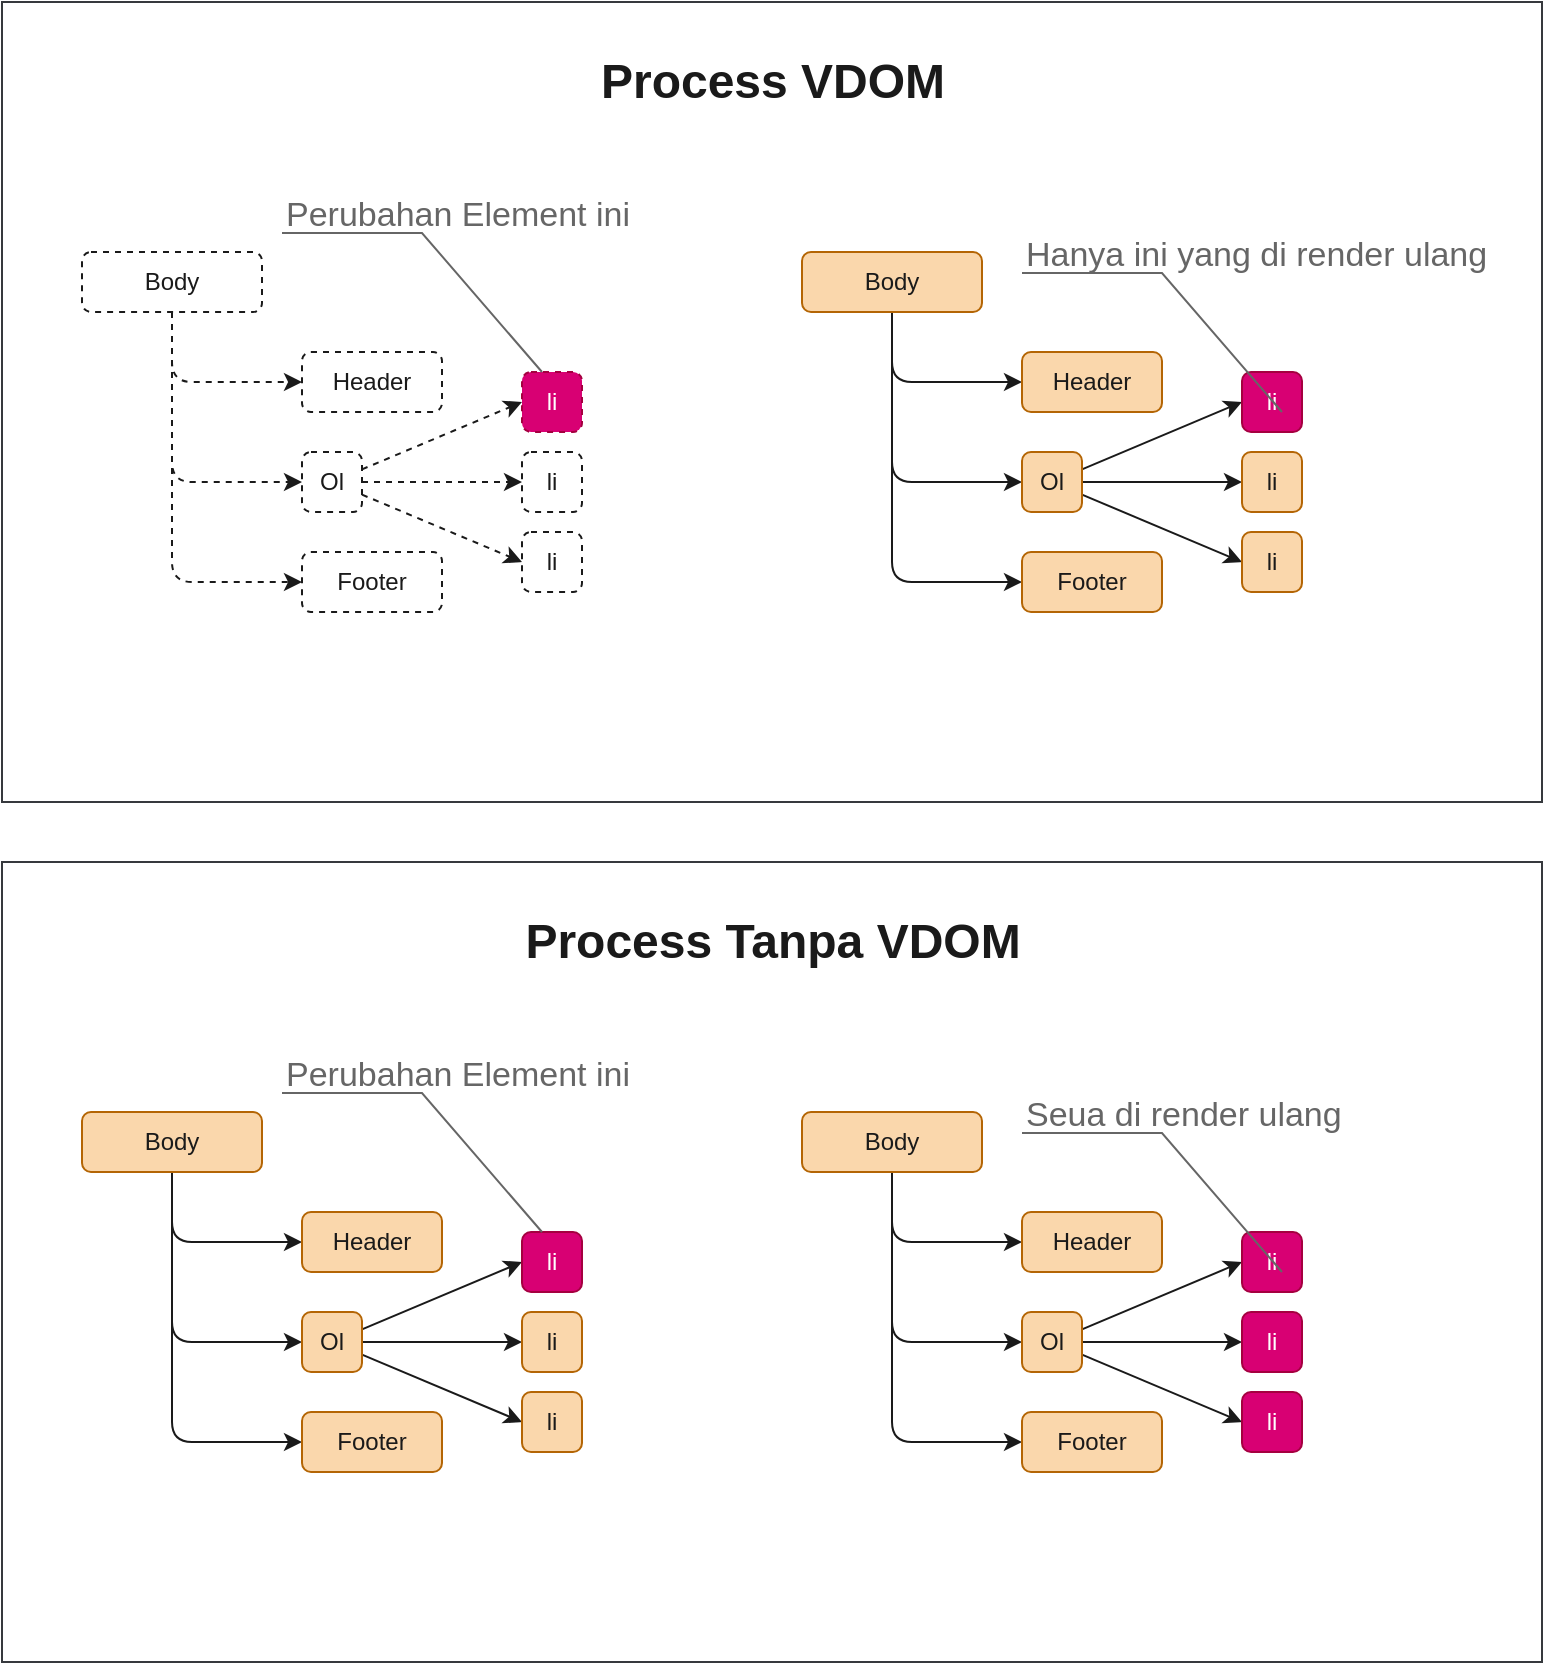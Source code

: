 <mxfile>
    <diagram id="KdoQ8Ii8H-8ctcwJNG7x" name="Page-1">
        <mxGraphModel dx="888" dy="510" grid="1" gridSize="10" guides="1" tooltips="1" connect="1" arrows="1" fold="1" page="1" pageScale="1" pageWidth="850" pageHeight="1100" math="0" shadow="0">
            <root>
                <mxCell id="0"/>
                <mxCell id="1" parent="0"/>
                <mxCell id="2" value="" style="rounded=0;whiteSpace=wrap;html=1;fillColor=#FFFFFF;strokeColor=#36393d;" parent="1" vertex="1">
                    <mxGeometry x="40" y="50" width="770" height="400" as="geometry"/>
                </mxCell>
                <mxCell id="12" style="edgeStyle=none;html=1;entryX=0;entryY=0.5;entryDx=0;entryDy=0;fontColor=#1A1A1A;strokeColor=#1A1A1A;dashed=1;" edge="1" parent="1" source="3" target="4">
                    <mxGeometry relative="1" as="geometry">
                        <Array as="points">
                            <mxPoint x="125" y="240"/>
                        </Array>
                    </mxGeometry>
                </mxCell>
                <mxCell id="14" style="edgeStyle=none;html=1;entryX=0;entryY=0.5;entryDx=0;entryDy=0;strokeColor=#1A1A1A;fontColor=#1A1A1A;dashed=1;" edge="1" parent="1" source="3" target="5">
                    <mxGeometry relative="1" as="geometry">
                        <Array as="points">
                            <mxPoint x="125" y="290"/>
                        </Array>
                    </mxGeometry>
                </mxCell>
                <mxCell id="16" style="edgeStyle=none;html=1;entryX=0;entryY=0.5;entryDx=0;entryDy=0;strokeColor=#1A1A1A;fontColor=#1A1A1A;dashed=1;" edge="1" parent="1" source="3" target="6">
                    <mxGeometry relative="1" as="geometry">
                        <Array as="points">
                            <mxPoint x="125" y="340"/>
                        </Array>
                    </mxGeometry>
                </mxCell>
                <mxCell id="3" value="Body" style="rounded=1;whiteSpace=wrap;html=1;fillColor=none;dashed=1;fontColor=#1A1A1A;strokeColor=#1A1A1A;" vertex="1" parent="1">
                    <mxGeometry x="80" y="175" width="90" height="30" as="geometry"/>
                </mxCell>
                <mxCell id="4" value="Header" style="rounded=1;whiteSpace=wrap;html=1;fillColor=none;dashed=1;fontColor=#1A1A1A;strokeColor=#1A1A1A;" vertex="1" parent="1">
                    <mxGeometry x="190" y="225" width="70" height="30" as="geometry"/>
                </mxCell>
                <mxCell id="17" style="edgeStyle=none;html=1;entryX=0;entryY=0.5;entryDx=0;entryDy=0;strokeColor=#1A1A1A;fontColor=#1A1A1A;dashed=1;" edge="1" parent="1" source="5" target="7">
                    <mxGeometry relative="1" as="geometry"/>
                </mxCell>
                <mxCell id="18" style="edgeStyle=none;html=1;entryX=0;entryY=0.5;entryDx=0;entryDy=0;strokeColor=#1A1A1A;fontColor=#1A1A1A;dashed=1;" edge="1" parent="1" source="5" target="8">
                    <mxGeometry relative="1" as="geometry"/>
                </mxCell>
                <mxCell id="19" style="edgeStyle=none;html=1;entryX=0;entryY=0.5;entryDx=0;entryDy=0;strokeColor=#1A1A1A;fontColor=#1A1A1A;dashed=1;" edge="1" parent="1" source="5" target="9">
                    <mxGeometry relative="1" as="geometry"/>
                </mxCell>
                <mxCell id="5" value="Ol" style="rounded=1;whiteSpace=wrap;html=1;fillColor=none;dashed=1;fontColor=#1A1A1A;strokeColor=#1A1A1A;" vertex="1" parent="1">
                    <mxGeometry x="190" y="275" width="30" height="30" as="geometry"/>
                </mxCell>
                <mxCell id="6" value="Footer" style="rounded=1;whiteSpace=wrap;html=1;fillColor=none;dashed=1;fontColor=#1A1A1A;strokeColor=#1A1A1A;" vertex="1" parent="1">
                    <mxGeometry x="190" y="325" width="70" height="30" as="geometry"/>
                </mxCell>
                <mxCell id="7" value="li" style="rounded=1;whiteSpace=wrap;html=1;fillColor=#d80073;dashed=1;strokeColor=#A50040;fontColor=#ffffff;" vertex="1" parent="1">
                    <mxGeometry x="300" y="235" width="30" height="30" as="geometry"/>
                </mxCell>
                <mxCell id="8" value="li" style="rounded=1;whiteSpace=wrap;html=1;fillColor=none;dashed=1;fontColor=#1A1A1A;strokeColor=#1A1A1A;" vertex="1" parent="1">
                    <mxGeometry x="300" y="275" width="30" height="30" as="geometry"/>
                </mxCell>
                <mxCell id="9" value="li" style="rounded=1;whiteSpace=wrap;html=1;fillColor=none;dashed=1;fontColor=#1A1A1A;strokeColor=#1A1A1A;" vertex="1" parent="1">
                    <mxGeometry x="300" y="315" width="30" height="30" as="geometry"/>
                </mxCell>
                <mxCell id="20" style="edgeStyle=none;html=1;entryX=0;entryY=0.5;entryDx=0;entryDy=0;fontColor=#1A1A1A;strokeColor=#1A1A1A;" edge="1" source="23" target="24" parent="1">
                    <mxGeometry relative="1" as="geometry">
                        <Array as="points">
                            <mxPoint x="485" y="240"/>
                        </Array>
                    </mxGeometry>
                </mxCell>
                <mxCell id="21" style="edgeStyle=none;html=1;entryX=0;entryY=0.5;entryDx=0;entryDy=0;strokeColor=#1A1A1A;fontColor=#1A1A1A;" edge="1" source="23" target="28" parent="1">
                    <mxGeometry relative="1" as="geometry">
                        <Array as="points">
                            <mxPoint x="485" y="290"/>
                        </Array>
                    </mxGeometry>
                </mxCell>
                <mxCell id="22" style="edgeStyle=none;html=1;entryX=0;entryY=0.5;entryDx=0;entryDy=0;strokeColor=#1A1A1A;fontColor=#1A1A1A;" edge="1" source="23" target="29" parent="1">
                    <mxGeometry relative="1" as="geometry">
                        <Array as="points">
                            <mxPoint x="485" y="340"/>
                        </Array>
                    </mxGeometry>
                </mxCell>
                <mxCell id="23" value="Body" style="rounded=1;whiteSpace=wrap;html=1;fillColor=#fad7ac;strokeColor=#b46504;fontColor=#1A1A1A;" vertex="1" parent="1">
                    <mxGeometry x="440" y="175" width="90" height="30" as="geometry"/>
                </mxCell>
                <mxCell id="24" value="Header" style="rounded=1;whiteSpace=wrap;html=1;fillColor=#fad7ac;strokeColor=#b46504;fontColor=#1A1A1A;" vertex="1" parent="1">
                    <mxGeometry x="550" y="225" width="70" height="30" as="geometry"/>
                </mxCell>
                <mxCell id="25" style="edgeStyle=none;html=1;entryX=0;entryY=0.5;entryDx=0;entryDy=0;strokeColor=#1A1A1A;fontColor=#1A1A1A;" edge="1" source="28" target="30" parent="1">
                    <mxGeometry relative="1" as="geometry"/>
                </mxCell>
                <mxCell id="26" style="edgeStyle=none;html=1;entryX=0;entryY=0.5;entryDx=0;entryDy=0;strokeColor=#1A1A1A;fontColor=#1A1A1A;" edge="1" source="28" target="31" parent="1">
                    <mxGeometry relative="1" as="geometry"/>
                </mxCell>
                <mxCell id="27" style="edgeStyle=none;html=1;entryX=0;entryY=0.5;entryDx=0;entryDy=0;strokeColor=#1A1A1A;fontColor=#1A1A1A;" edge="1" source="28" target="32" parent="1">
                    <mxGeometry relative="1" as="geometry"/>
                </mxCell>
                <mxCell id="28" value="Ol" style="rounded=1;whiteSpace=wrap;html=1;fillColor=#fad7ac;strokeColor=#b46504;fontColor=#1A1A1A;" vertex="1" parent="1">
                    <mxGeometry x="550" y="275" width="30" height="30" as="geometry"/>
                </mxCell>
                <mxCell id="29" value="Footer" style="rounded=1;whiteSpace=wrap;html=1;fillColor=#fad7ac;strokeColor=#b46504;fontColor=#1A1A1A;" vertex="1" parent="1">
                    <mxGeometry x="550" y="325" width="70" height="30" as="geometry"/>
                </mxCell>
                <mxCell id="30" value="li" style="rounded=1;whiteSpace=wrap;html=1;fillColor=#d80073;strokeColor=#A50040;fontColor=#ffffff;" vertex="1" parent="1">
                    <mxGeometry x="660" y="235" width="30" height="30" as="geometry"/>
                </mxCell>
                <mxCell id="31" value="li" style="rounded=1;whiteSpace=wrap;html=1;fillColor=#fad7ac;strokeColor=#b46504;fontColor=#1A1A1A;" vertex="1" parent="1">
                    <mxGeometry x="660" y="275" width="30" height="30" as="geometry"/>
                </mxCell>
                <mxCell id="32" value="li" style="rounded=1;whiteSpace=wrap;html=1;fillColor=#fad7ac;strokeColor=#b46504;fontColor=#1A1A1A;" vertex="1" parent="1">
                    <mxGeometry x="660" y="315" width="30" height="30" as="geometry"/>
                </mxCell>
                <mxCell id="33" value="Perubahan Element ini" style="strokeWidth=1;shadow=0;dashed=0;align=center;html=1;shape=mxgraph.mockup.text.callout;linkText=;textSize=17;textColor=#666666;callDir=NW;callStyle=line;fontSize=17;fontColor=#666666;align=left;verticalAlign=top;strokeColor=#666666;rounded=1;fillColor=#1A1A1A;" vertex="1" parent="1">
                    <mxGeometry x="180" y="140" width="130" height="95" as="geometry"/>
                </mxCell>
                <mxCell id="34" value="Hanya ini yang di render ulang" style="strokeWidth=1;shadow=0;dashed=0;align=center;html=1;shape=mxgraph.mockup.text.callout;linkText=;textSize=17;textColor=#666666;callDir=NW;callStyle=line;fontSize=17;fontColor=#666666;align=left;verticalAlign=top;strokeColor=#666666;rounded=1;fillColor=#1A1A1A;" vertex="1" parent="1">
                    <mxGeometry x="550" y="160" width="130" height="95" as="geometry"/>
                </mxCell>
                <mxCell id="35" value="Process VDOM" style="text;strokeColor=none;fillColor=none;html=1;fontSize=24;fontStyle=1;verticalAlign=middle;align=center;rounded=1;fontColor=#1A1A1A;" vertex="1" parent="1">
                    <mxGeometry x="375" y="70" width="100" height="40" as="geometry"/>
                </mxCell>
                <mxCell id="36" value="" style="rounded=0;whiteSpace=wrap;html=1;fillColor=#FFFFFF;strokeColor=#36393d;" vertex="1" parent="1">
                    <mxGeometry x="40" y="480" width="770" height="400" as="geometry"/>
                </mxCell>
                <mxCell id="37" style="edgeStyle=none;html=1;entryX=0;entryY=0.5;entryDx=0;entryDy=0;fontColor=#1A1A1A;strokeColor=#1A1A1A;" edge="1" source="40" target="41" parent="1">
                    <mxGeometry relative="1" as="geometry">
                        <Array as="points">
                            <mxPoint x="125" y="670"/>
                        </Array>
                    </mxGeometry>
                </mxCell>
                <mxCell id="38" style="edgeStyle=none;html=1;entryX=0;entryY=0.5;entryDx=0;entryDy=0;strokeColor=#1A1A1A;fontColor=#1A1A1A;" edge="1" source="40" target="45" parent="1">
                    <mxGeometry relative="1" as="geometry">
                        <Array as="points">
                            <mxPoint x="125" y="720"/>
                        </Array>
                    </mxGeometry>
                </mxCell>
                <mxCell id="39" style="edgeStyle=none;html=1;entryX=0;entryY=0.5;entryDx=0;entryDy=0;strokeColor=#1A1A1A;fontColor=#1A1A1A;" edge="1" source="40" target="46" parent="1">
                    <mxGeometry relative="1" as="geometry">
                        <Array as="points">
                            <mxPoint x="125" y="770"/>
                        </Array>
                    </mxGeometry>
                </mxCell>
                <mxCell id="40" value="Body" style="rounded=1;whiteSpace=wrap;html=1;fillColor=#fad7ac;strokeColor=#b46504;fontColor=#1A1A1A;" vertex="1" parent="1">
                    <mxGeometry x="80" y="605" width="90" height="30" as="geometry"/>
                </mxCell>
                <mxCell id="41" value="Header" style="rounded=1;whiteSpace=wrap;html=1;fillColor=#fad7ac;strokeColor=#b46504;fontColor=#1A1A1A;" vertex="1" parent="1">
                    <mxGeometry x="190" y="655" width="70" height="30" as="geometry"/>
                </mxCell>
                <mxCell id="42" style="edgeStyle=none;html=1;entryX=0;entryY=0.5;entryDx=0;entryDy=0;strokeColor=#1A1A1A;fontColor=#1A1A1A;" edge="1" source="45" target="47" parent="1">
                    <mxGeometry relative="1" as="geometry"/>
                </mxCell>
                <mxCell id="43" style="edgeStyle=none;html=1;entryX=0;entryY=0.5;entryDx=0;entryDy=0;strokeColor=#1A1A1A;fontColor=#1A1A1A;" edge="1" source="45" target="48" parent="1">
                    <mxGeometry relative="1" as="geometry"/>
                </mxCell>
                <mxCell id="44" style="edgeStyle=none;html=1;entryX=0;entryY=0.5;entryDx=0;entryDy=0;strokeColor=#1A1A1A;fontColor=#1A1A1A;" edge="1" source="45" target="49" parent="1">
                    <mxGeometry relative="1" as="geometry"/>
                </mxCell>
                <mxCell id="45" value="Ol" style="rounded=1;whiteSpace=wrap;html=1;fillColor=#fad7ac;strokeColor=#b46504;fontColor=#1A1A1A;" vertex="1" parent="1">
                    <mxGeometry x="190" y="705" width="30" height="30" as="geometry"/>
                </mxCell>
                <mxCell id="46" value="Footer" style="rounded=1;whiteSpace=wrap;html=1;fillColor=#fad7ac;strokeColor=#b46504;fontColor=#1A1A1A;" vertex="1" parent="1">
                    <mxGeometry x="190" y="755" width="70" height="30" as="geometry"/>
                </mxCell>
                <mxCell id="47" value="li" style="rounded=1;whiteSpace=wrap;html=1;fillColor=#d80073;strokeColor=#A50040;fontColor=#ffffff;" vertex="1" parent="1">
                    <mxGeometry x="300" y="665" width="30" height="30" as="geometry"/>
                </mxCell>
                <mxCell id="48" value="li" style="rounded=1;whiteSpace=wrap;html=1;fillColor=#fad7ac;strokeColor=#b46504;fontColor=#1A1A1A;" vertex="1" parent="1">
                    <mxGeometry x="300" y="705" width="30" height="30" as="geometry"/>
                </mxCell>
                <mxCell id="49" value="li" style="rounded=1;whiteSpace=wrap;html=1;fillColor=#fad7ac;strokeColor=#b46504;fontColor=#1A1A1A;" vertex="1" parent="1">
                    <mxGeometry x="300" y="745" width="30" height="30" as="geometry"/>
                </mxCell>
                <mxCell id="50" style="edgeStyle=none;html=1;entryX=0;entryY=0.5;entryDx=0;entryDy=0;fontColor=#1A1A1A;strokeColor=#1A1A1A;" edge="1" source="53" target="54" parent="1">
                    <mxGeometry relative="1" as="geometry">
                        <Array as="points">
                            <mxPoint x="485" y="670"/>
                        </Array>
                    </mxGeometry>
                </mxCell>
                <mxCell id="51" style="edgeStyle=none;html=1;entryX=0;entryY=0.5;entryDx=0;entryDy=0;strokeColor=#1A1A1A;fontColor=#1A1A1A;" edge="1" source="53" target="58" parent="1">
                    <mxGeometry relative="1" as="geometry">
                        <Array as="points">
                            <mxPoint x="485" y="720"/>
                        </Array>
                    </mxGeometry>
                </mxCell>
                <mxCell id="52" style="edgeStyle=none;html=1;entryX=0;entryY=0.5;entryDx=0;entryDy=0;strokeColor=#1A1A1A;fontColor=#1A1A1A;" edge="1" source="53" target="59" parent="1">
                    <mxGeometry relative="1" as="geometry">
                        <Array as="points">
                            <mxPoint x="485" y="770"/>
                        </Array>
                    </mxGeometry>
                </mxCell>
                <mxCell id="53" value="Body" style="rounded=1;whiteSpace=wrap;html=1;fillColor=#fad7ac;strokeColor=#b46504;fontColor=#1A1A1A;" vertex="1" parent="1">
                    <mxGeometry x="440" y="605" width="90" height="30" as="geometry"/>
                </mxCell>
                <mxCell id="54" value="Header" style="rounded=1;whiteSpace=wrap;html=1;fillColor=#fad7ac;strokeColor=#b46504;fontColor=#1A1A1A;" vertex="1" parent="1">
                    <mxGeometry x="550" y="655" width="70" height="30" as="geometry"/>
                </mxCell>
                <mxCell id="55" style="edgeStyle=none;html=1;entryX=0;entryY=0.5;entryDx=0;entryDy=0;strokeColor=#1A1A1A;fontColor=#1A1A1A;" edge="1" source="58" target="60" parent="1">
                    <mxGeometry relative="1" as="geometry"/>
                </mxCell>
                <mxCell id="56" style="edgeStyle=none;html=1;entryX=0;entryY=0.5;entryDx=0;entryDy=0;strokeColor=#1A1A1A;fontColor=#1A1A1A;" edge="1" source="58" target="61" parent="1">
                    <mxGeometry relative="1" as="geometry"/>
                </mxCell>
                <mxCell id="57" style="edgeStyle=none;html=1;entryX=0;entryY=0.5;entryDx=0;entryDy=0;strokeColor=#1A1A1A;fontColor=#1A1A1A;" edge="1" source="58" target="62" parent="1">
                    <mxGeometry relative="1" as="geometry"/>
                </mxCell>
                <mxCell id="58" value="Ol" style="rounded=1;whiteSpace=wrap;html=1;fillColor=#fad7ac;strokeColor=#b46504;fontColor=#1A1A1A;" vertex="1" parent="1">
                    <mxGeometry x="550" y="705" width="30" height="30" as="geometry"/>
                </mxCell>
                <mxCell id="59" value="Footer" style="rounded=1;whiteSpace=wrap;html=1;fillColor=#fad7ac;strokeColor=#b46504;fontColor=#1A1A1A;" vertex="1" parent="1">
                    <mxGeometry x="550" y="755" width="70" height="30" as="geometry"/>
                </mxCell>
                <mxCell id="60" value="li" style="rounded=1;whiteSpace=wrap;html=1;fillColor=#d80073;strokeColor=#A50040;fontColor=#ffffff;" vertex="1" parent="1">
                    <mxGeometry x="660" y="665" width="30" height="30" as="geometry"/>
                </mxCell>
                <mxCell id="61" value="li" style="rounded=1;whiteSpace=wrap;html=1;fillColor=#d80073;strokeColor=#A50040;fontColor=#ffffff;" vertex="1" parent="1">
                    <mxGeometry x="660" y="705" width="30" height="30" as="geometry"/>
                </mxCell>
                <mxCell id="62" value="li" style="rounded=1;whiteSpace=wrap;html=1;fillColor=#d80073;strokeColor=#A50040;fontColor=#ffffff;" vertex="1" parent="1">
                    <mxGeometry x="660" y="745" width="30" height="30" as="geometry"/>
                </mxCell>
                <mxCell id="63" value="Perubahan Element ini" style="strokeWidth=1;shadow=0;dashed=0;align=center;html=1;shape=mxgraph.mockup.text.callout;linkText=;textSize=17;textColor=#666666;callDir=NW;callStyle=line;fontSize=17;fontColor=#666666;align=left;verticalAlign=top;strokeColor=#666666;rounded=1;fillColor=#1A1A1A;" vertex="1" parent="1">
                    <mxGeometry x="180" y="570" width="130" height="95" as="geometry"/>
                </mxCell>
                <mxCell id="64" value="Seua di render ulang" style="strokeWidth=1;shadow=0;dashed=0;align=center;html=1;shape=mxgraph.mockup.text.callout;linkText=;textSize=17;textColor=#666666;callDir=NW;callStyle=line;fontSize=17;fontColor=#666666;align=left;verticalAlign=top;strokeColor=#666666;rounded=1;fillColor=#1A1A1A;" vertex="1" parent="1">
                    <mxGeometry x="550" y="590" width="130" height="95" as="geometry"/>
                </mxCell>
                <mxCell id="65" value="Process Tanpa VDOM" style="text;strokeColor=none;fillColor=none;html=1;fontSize=24;fontStyle=1;verticalAlign=middle;align=center;rounded=1;fontColor=#1A1A1A;" vertex="1" parent="1">
                    <mxGeometry x="375" y="500" width="100" height="40" as="geometry"/>
                </mxCell>
            </root>
        </mxGraphModel>
    </diagram>
</mxfile>